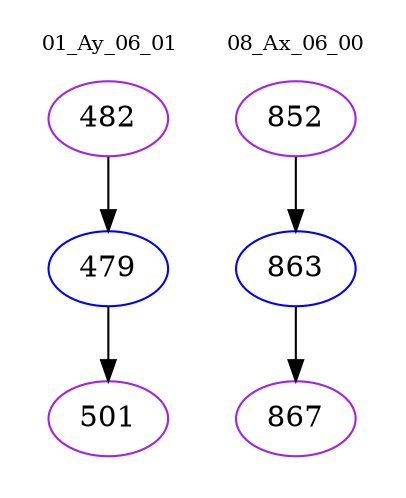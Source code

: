 digraph{
subgraph cluster_0 {
color = white
label = "01_Ay_06_01";
fontsize=10;
T0_482 [label="482", color="purple"]
T0_482 -> T0_479 [color="black"]
T0_479 [label="479", color="blue"]
T0_479 -> T0_501 [color="black"]
T0_501 [label="501", color="purple"]
}
subgraph cluster_1 {
color = white
label = "08_Ax_06_00";
fontsize=10;
T1_852 [label="852", color="purple"]
T1_852 -> T1_863 [color="black"]
T1_863 [label="863", color="blue"]
T1_863 -> T1_867 [color="black"]
T1_867 [label="867", color="purple"]
}
}
